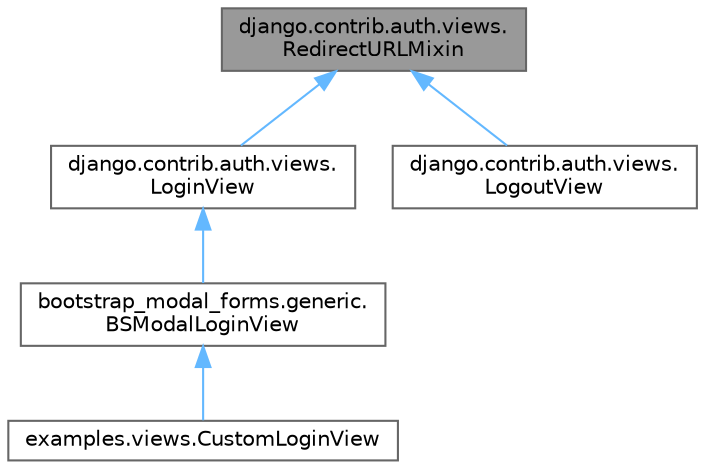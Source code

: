 digraph "django.contrib.auth.views.RedirectURLMixin"
{
 // LATEX_PDF_SIZE
  bgcolor="transparent";
  edge [fontname=Helvetica,fontsize=10,labelfontname=Helvetica,labelfontsize=10];
  node [fontname=Helvetica,fontsize=10,shape=box,height=0.2,width=0.4];
  Node1 [id="Node000001",label="django.contrib.auth.views.\lRedirectURLMixin",height=0.2,width=0.4,color="gray40", fillcolor="grey60", style="filled", fontcolor="black",tooltip=" "];
  Node1 -> Node2 [id="edge1_Node000001_Node000002",dir="back",color="steelblue1",style="solid",tooltip=" "];
  Node2 [id="Node000002",label="django.contrib.auth.views.\lLoginView",height=0.2,width=0.4,color="gray40", fillcolor="white", style="filled",URL="$classdjango_1_1contrib_1_1auth_1_1views_1_1_login_view.html",tooltip=" "];
  Node2 -> Node3 [id="edge2_Node000002_Node000003",dir="back",color="steelblue1",style="solid",tooltip=" "];
  Node3 [id="Node000003",label="bootstrap_modal_forms.generic.\lBSModalLoginView",height=0.2,width=0.4,color="gray40", fillcolor="white", style="filled",URL="$classbootstrap__modal__forms_1_1generic_1_1_b_s_modal_login_view.html",tooltip=" "];
  Node3 -> Node4 [id="edge3_Node000003_Node000004",dir="back",color="steelblue1",style="solid",tooltip=" "];
  Node4 [id="Node000004",label="examples.views.CustomLoginView",height=0.2,width=0.4,color="gray40", fillcolor="white", style="filled",URL="$classexamples_1_1views_1_1_custom_login_view.html",tooltip=" "];
  Node1 -> Node5 [id="edge4_Node000001_Node000005",dir="back",color="steelblue1",style="solid",tooltip=" "];
  Node5 [id="Node000005",label="django.contrib.auth.views.\lLogoutView",height=0.2,width=0.4,color="gray40", fillcolor="white", style="filled",URL="$classdjango_1_1contrib_1_1auth_1_1views_1_1_logout_view.html",tooltip=" "];
}
